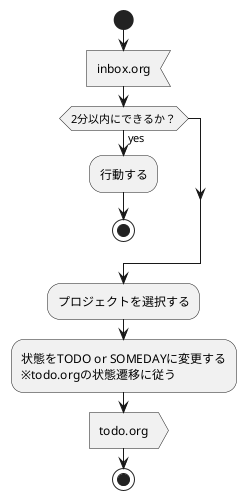 @startuml
start
:inbox.org; <<input>>

if (2分以内にできるか？) then (yes)
:行動する;
stop
endif

:プロジェクトを選択する;
:状態をTODO or SOMEDAYに変更する
※todo.orgの状態遷移に従う;
:todo.org; <<output>>

stop
@enduml
